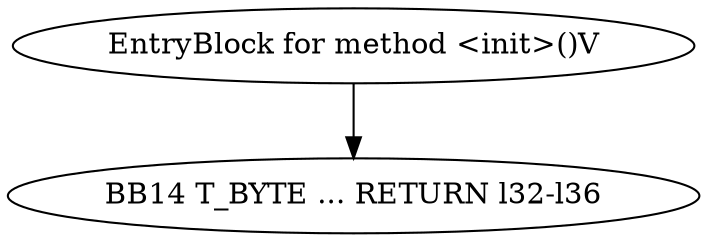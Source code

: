 digraph G {
  1 [ label="BB14 T_BYTE ... RETURN l32-l36" ];
  2 [ label="EntryBlock for method <init>()V" ];
  2 -> 1 [ label="" ];
}

